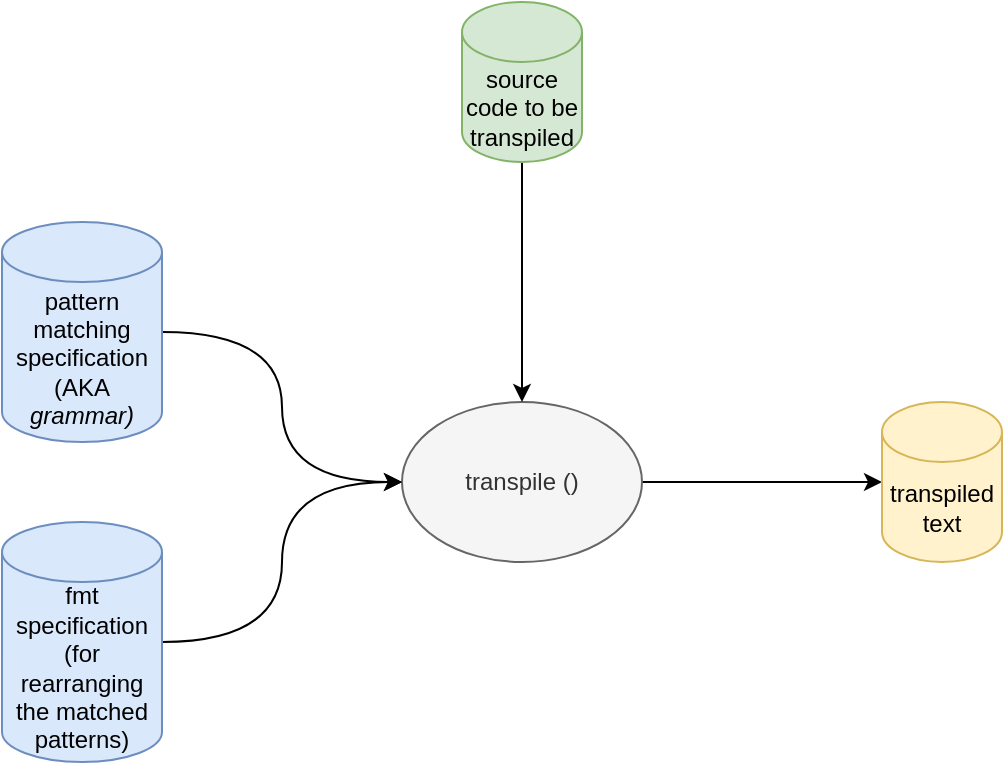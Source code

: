 <mxfile version="14.6.13" type="device" pages="2"><diagram id="8Pa3SJa7YfwmFKxdVjNj" name="Transpile"><mxGraphModel dx="1106" dy="776" grid="1" gridSize="10" guides="1" tooltips="1" connect="1" arrows="1" fold="1" page="1" pageScale="1" pageWidth="1100" pageHeight="850" math="0" shadow="0"><root><mxCell id="0"/><mxCell id="1" parent="0"/><mxCell id="75xkzxTbWQvs4AgswICP-7" style="edgeStyle=orthogonalEdgeStyle;rounded=0;orthogonalLoop=1;jettySize=auto;html=1;exitX=1;exitY=0.5;exitDx=0;exitDy=0;" edge="1" parent="1" source="75xkzxTbWQvs4AgswICP-1" target="75xkzxTbWQvs4AgswICP-6"><mxGeometry relative="1" as="geometry"/></mxCell><mxCell id="75xkzxTbWQvs4AgswICP-1" value="transpile ()" style="ellipse;whiteSpace=wrap;html=1;fillColor=#f5f5f5;strokeColor=#666666;fontColor=#333333;" vertex="1" parent="1"><mxGeometry x="480" y="320" width="120" height="80" as="geometry"/></mxCell><mxCell id="75xkzxTbWQvs4AgswICP-10" style="edgeStyle=orthogonalEdgeStyle;rounded=0;orthogonalLoop=1;jettySize=auto;html=1;exitX=0.5;exitY=1;exitDx=0;exitDy=0;exitPerimeter=0;entryX=0.5;entryY=0;entryDx=0;entryDy=0;" edge="1" parent="1" source="75xkzxTbWQvs4AgswICP-2" target="75xkzxTbWQvs4AgswICP-1"><mxGeometry relative="1" as="geometry"/></mxCell><mxCell id="75xkzxTbWQvs4AgswICP-2" value="source code to be transpiled" style="shape=cylinder3;whiteSpace=wrap;html=1;boundedLbl=1;backgroundOutline=1;size=15;fillColor=#d5e8d4;strokeColor=#82b366;" vertex="1" parent="1"><mxGeometry x="510" y="120" width="60" height="80" as="geometry"/></mxCell><mxCell id="75xkzxTbWQvs4AgswICP-9" style="edgeStyle=orthogonalEdgeStyle;orthogonalLoop=1;jettySize=auto;html=1;exitX=1;exitY=0.5;exitDx=0;exitDy=0;exitPerimeter=0;entryX=0;entryY=0.5;entryDx=0;entryDy=0;curved=1;" edge="1" parent="1" source="75xkzxTbWQvs4AgswICP-3" target="75xkzxTbWQvs4AgswICP-1"><mxGeometry relative="1" as="geometry"/></mxCell><mxCell id="75xkzxTbWQvs4AgswICP-3" value="pattern matching specification (AKA &lt;i&gt;grammar)&lt;/i&gt;" style="shape=cylinder3;whiteSpace=wrap;html=1;boundedLbl=1;backgroundOutline=1;size=15;fillColor=#dae8fc;strokeColor=#6c8ebf;" vertex="1" parent="1"><mxGeometry x="280" y="230" width="80" height="110" as="geometry"/></mxCell><mxCell id="75xkzxTbWQvs4AgswICP-8" style="edgeStyle=orthogonalEdgeStyle;orthogonalLoop=1;jettySize=auto;html=1;exitX=1;exitY=0.5;exitDx=0;exitDy=0;exitPerimeter=0;entryX=0;entryY=0.5;entryDx=0;entryDy=0;curved=1;" edge="1" parent="1" source="75xkzxTbWQvs4AgswICP-5" target="75xkzxTbWQvs4AgswICP-1"><mxGeometry relative="1" as="geometry"/></mxCell><mxCell id="75xkzxTbWQvs4AgswICP-5" value="fmt specification (for rearranging the matched patterns)" style="shape=cylinder3;whiteSpace=wrap;html=1;boundedLbl=1;backgroundOutline=1;size=15;fillColor=#dae8fc;strokeColor=#6c8ebf;" vertex="1" parent="1"><mxGeometry x="280" y="380" width="80" height="120" as="geometry"/></mxCell><mxCell id="75xkzxTbWQvs4AgswICP-6" value="transpiled text" style="shape=cylinder3;whiteSpace=wrap;html=1;boundedLbl=1;backgroundOutline=1;size=15;fillColor=#fff2cc;strokeColor=#d6b656;" vertex="1" parent="1"><mxGeometry x="720" y="320" width="60" height="80" as="geometry"/></mxCell></root></mxGraphModel></diagram><diagram name="Workbench" id="TY5nGSY8vFaXdTTUetD-"><mxGraphModel dx="1106" dy="776" grid="1" gridSize="10" guides="1" tooltips="1" connect="1" arrows="1" fold="1" page="1" pageScale="1" pageWidth="1100" pageHeight="850" math="0" shadow="0"><root><mxCell id="Zb0JKIb8nvyuEB91-fVG-0"/><mxCell id="Zb0JKIb8nvyuEB91-fVG-1" parent="Zb0JKIb8nvyuEB91-fVG-0"/><mxCell id="Zb0JKIb8nvyuEB91-fVG-2" style="edgeStyle=orthogonalEdgeStyle;rounded=0;orthogonalLoop=1;jettySize=auto;html=1;exitX=1;exitY=0.5;exitDx=0;exitDy=0;" edge="1" parent="Zb0JKIb8nvyuEB91-fVG-1" source="Zb0JKIb8nvyuEB91-fVG-3" target="Zb0JKIb8nvyuEB91-fVG-10"><mxGeometry relative="1" as="geometry"/></mxCell><mxCell id="Zb0JKIb8nvyuEB91-fVG-3" value="workbench" style="ellipse;whiteSpace=wrap;html=1;fillColor=#f5f5f5;strokeColor=#666666;fontColor=#333333;" vertex="1" parent="Zb0JKIb8nvyuEB91-fVG-1"><mxGeometry x="480" y="320" width="120" height="80" as="geometry"/></mxCell><mxCell id="Zb0JKIb8nvyuEB91-fVG-8" style="edgeStyle=orthogonalEdgeStyle;orthogonalLoop=1;jettySize=auto;html=1;exitX=1;exitY=0.5;exitDx=0;exitDy=0;exitPerimeter=0;entryX=0;entryY=0.5;entryDx=0;entryDy=0;curved=1;" edge="1" parent="Zb0JKIb8nvyuEB91-fVG-1" source="Zb0JKIb8nvyuEB91-fVG-9" target="Zb0JKIb8nvyuEB91-fVG-3"><mxGeometry relative="1" as="geometry"/></mxCell><mxCell id="Zb0JKIb8nvyuEB91-fVG-9" value="fmt specification&amp;nbsp;" style="shape=cylinder3;whiteSpace=wrap;html=1;boundedLbl=1;backgroundOutline=1;size=15;fillColor=#dae8fc;strokeColor=#6c8ebf;" vertex="1" parent="Zb0JKIb8nvyuEB91-fVG-1"><mxGeometry x="280" y="300" width="80" height="120" as="geometry"/></mxCell><mxCell id="Zb0JKIb8nvyuEB91-fVG-10" value="Javascript code for use in Ohm-JS" style="shape=cylinder3;whiteSpace=wrap;html=1;boundedLbl=1;backgroundOutline=1;size=15;fillColor=#fff2cc;strokeColor=#d6b656;" vertex="1" parent="Zb0JKIb8nvyuEB91-fVG-1"><mxGeometry x="720" y="310" width="80" height="100" as="geometry"/></mxCell></root></mxGraphModel></diagram></mxfile>
